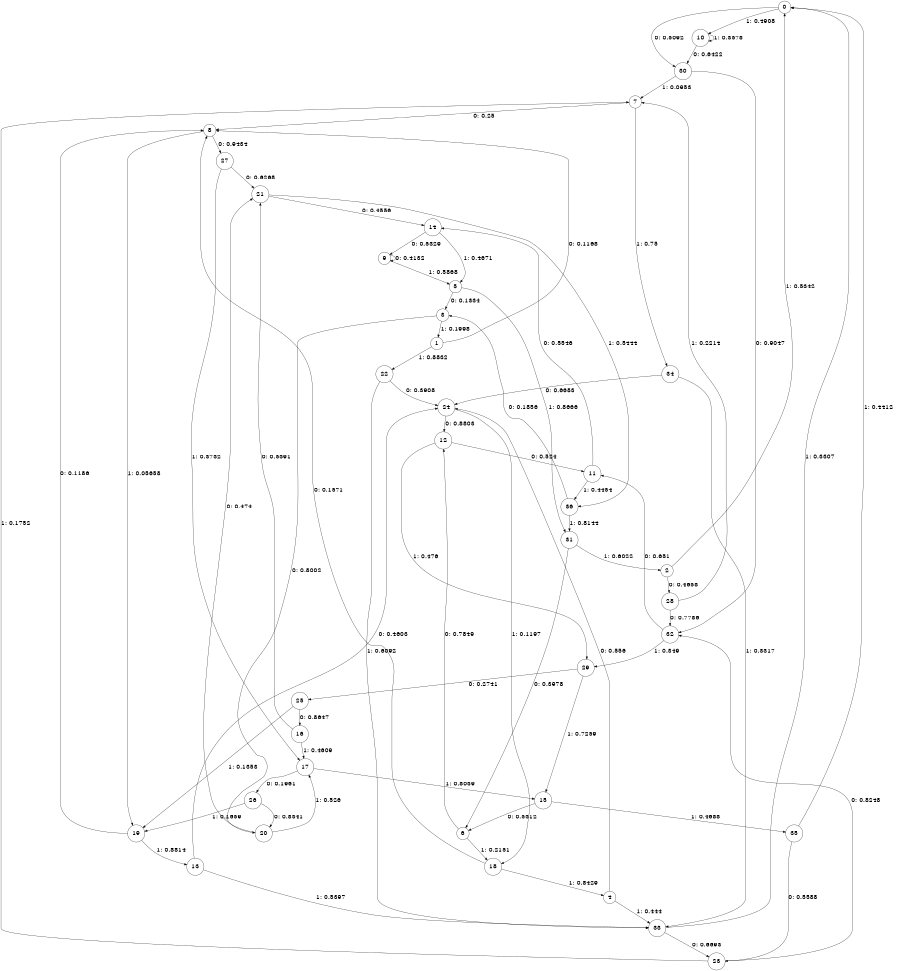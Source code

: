 digraph "ch11faceL7" {
size = "6,8.5";
ratio = "fill";
node [shape = circle];
node [fontsize = 24];
edge [fontsize = 24];
0 -> 30 [label = "0: 0.5092   "];
0 -> 10 [label = "1: 0.4908   "];
1 -> 8 [label = "0: 0.1168   "];
1 -> 22 [label = "1: 0.8832   "];
2 -> 28 [label = "0: 0.4658   "];
2 -> 0 [label = "1: 0.5342   "];
3 -> 20 [label = "0: 0.8002   "];
3 -> 1 [label = "1: 0.1998   "];
4 -> 24 [label = "0: 0.556    "];
4 -> 33 [label = "1: 0.444    "];
5 -> 3 [label = "0: 0.1334   "];
5 -> 31 [label = "1: 0.8666   "];
6 -> 12 [label = "0: 0.7849   "];
6 -> 18 [label = "1: 0.2151   "];
7 -> 8 [label = "0: 0.25     "];
7 -> 34 [label = "1: 0.75     "];
8 -> 27 [label = "0: 0.9434   "];
8 -> 19 [label = "1: 0.05658  "];
9 -> 9 [label = "0: 0.4132   "];
9 -> 5 [label = "1: 0.5868   "];
10 -> 30 [label = "0: 0.6422   "];
10 -> 10 [label = "1: 0.3578   "];
11 -> 14 [label = "0: 0.5546   "];
11 -> 36 [label = "1: 0.4454   "];
12 -> 11 [label = "0: 0.524    "];
12 -> 29 [label = "1: 0.476    "];
13 -> 24 [label = "0: 0.4603   "];
13 -> 33 [label = "1: 0.5397   "];
14 -> 9 [label = "0: 0.5329   "];
14 -> 5 [label = "1: 0.4671   "];
15 -> 6 [label = "0: 0.5312   "];
15 -> 35 [label = "1: 0.4688   "];
16 -> 21 [label = "0: 0.5391   "];
16 -> 17 [label = "1: 0.4609   "];
17 -> 26 [label = "0: 0.1961   "];
17 -> 15 [label = "1: 0.8039   "];
18 -> 8 [label = "0: 0.1571   "];
18 -> 4 [label = "1: 0.8429   "];
19 -> 8 [label = "0: 0.1186   "];
19 -> 13 [label = "1: 0.8814   "];
20 -> 21 [label = "0: 0.474    "];
20 -> 17 [label = "1: 0.526    "];
21 -> 14 [label = "0: 0.4556   "];
21 -> 36 [label = "1: 0.5444   "];
22 -> 24 [label = "0: 0.3908   "];
22 -> 33 [label = "1: 0.6092   "];
23 -> 32 [label = "0: 0.8248   "];
23 -> 7 [label = "1: 0.1752   "];
24 -> 12 [label = "0: 0.8803   "];
24 -> 18 [label = "1: 0.1197   "];
25 -> 16 [label = "0: 0.8647   "];
25 -> 19 [label = "1: 0.1353   "];
26 -> 20 [label = "0: 0.8341   "];
26 -> 19 [label = "1: 0.1659   "];
27 -> 21 [label = "0: 0.6268   "];
27 -> 17 [label = "1: 0.3732   "];
28 -> 32 [label = "0: 0.7786   "];
28 -> 7 [label = "1: 0.2214   "];
29 -> 25 [label = "0: 0.2741   "];
29 -> 15 [label = "1: 0.7259   "];
30 -> 32 [label = "0: 0.9047   "];
30 -> 7 [label = "1: 0.0953   "];
31 -> 6 [label = "0: 0.3978   "];
31 -> 2 [label = "1: 0.6022   "];
32 -> 11 [label = "0: 0.651    "];
32 -> 29 [label = "1: 0.349    "];
33 -> 23 [label = "0: 0.6693   "];
33 -> 0 [label = "1: 0.3307   "];
34 -> 24 [label = "0: 0.6683   "];
34 -> 33 [label = "1: 0.3317   "];
35 -> 23 [label = "0: 0.5588   "];
35 -> 0 [label = "1: 0.4412   "];
36 -> 3 [label = "0: 0.1856   "];
36 -> 31 [label = "1: 0.8144   "];
}